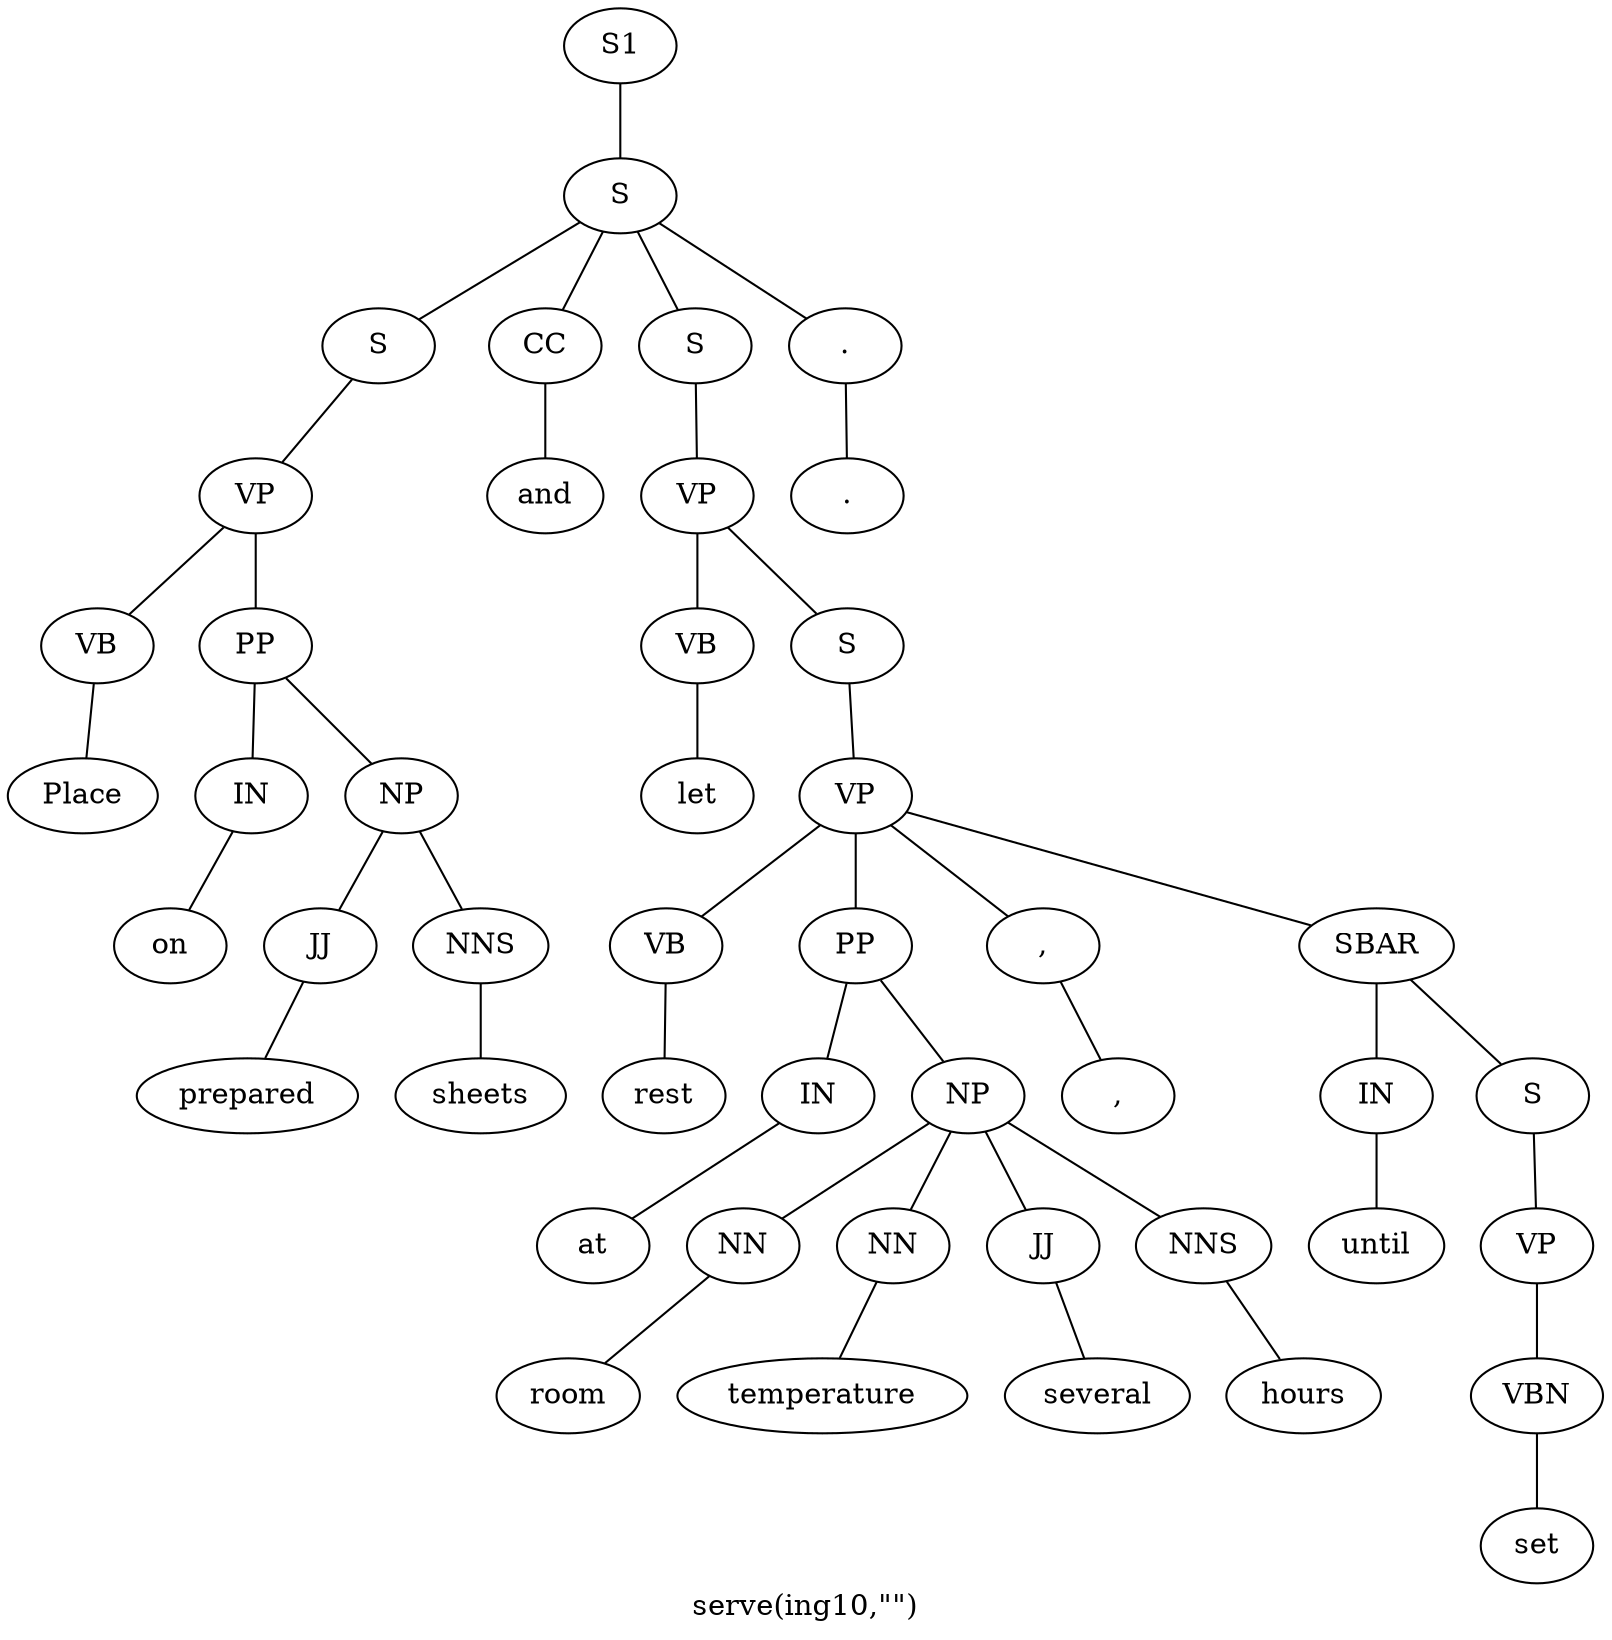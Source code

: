 graph SyntaxGraph {
	label = "serve(ing10,\"\")";
	Node0 [label="S1"];
	Node1 [label="S"];
	Node2 [label="S"];
	Node3 [label="VP"];
	Node4 [label="VB"];
	Node5 [label="Place"];
	Node6 [label="PP"];
	Node7 [label="IN"];
	Node8 [label="on"];
	Node9 [label="NP"];
	Node10 [label="JJ"];
	Node11 [label="prepared"];
	Node12 [label="NNS"];
	Node13 [label="sheets"];
	Node14 [label="CC"];
	Node15 [label="and"];
	Node16 [label="S"];
	Node17 [label="VP"];
	Node18 [label="VB"];
	Node19 [label="let"];
	Node20 [label="S"];
	Node21 [label="VP"];
	Node22 [label="VB"];
	Node23 [label="rest"];
	Node24 [label="PP"];
	Node25 [label="IN"];
	Node26 [label="at"];
	Node27 [label="NP"];
	Node28 [label="NN"];
	Node29 [label="room"];
	Node30 [label="NN"];
	Node31 [label="temperature"];
	Node32 [label="JJ"];
	Node33 [label="several"];
	Node34 [label="NNS"];
	Node35 [label="hours"];
	Node36 [label=","];
	Node37 [label=","];
	Node38 [label="SBAR"];
	Node39 [label="IN"];
	Node40 [label="until"];
	Node41 [label="S"];
	Node42 [label="VP"];
	Node43 [label="VBN"];
	Node44 [label="set"];
	Node45 [label="."];
	Node46 [label="."];

	Node0 -- Node1;
	Node1 -- Node2;
	Node1 -- Node14;
	Node1 -- Node16;
	Node1 -- Node45;
	Node2 -- Node3;
	Node3 -- Node4;
	Node3 -- Node6;
	Node4 -- Node5;
	Node6 -- Node7;
	Node6 -- Node9;
	Node7 -- Node8;
	Node9 -- Node10;
	Node9 -- Node12;
	Node10 -- Node11;
	Node12 -- Node13;
	Node14 -- Node15;
	Node16 -- Node17;
	Node17 -- Node18;
	Node17 -- Node20;
	Node18 -- Node19;
	Node20 -- Node21;
	Node21 -- Node22;
	Node21 -- Node24;
	Node21 -- Node36;
	Node21 -- Node38;
	Node22 -- Node23;
	Node24 -- Node25;
	Node24 -- Node27;
	Node25 -- Node26;
	Node27 -- Node28;
	Node27 -- Node30;
	Node27 -- Node32;
	Node27 -- Node34;
	Node28 -- Node29;
	Node30 -- Node31;
	Node32 -- Node33;
	Node34 -- Node35;
	Node36 -- Node37;
	Node38 -- Node39;
	Node38 -- Node41;
	Node39 -- Node40;
	Node41 -- Node42;
	Node42 -- Node43;
	Node43 -- Node44;
	Node45 -- Node46;
}